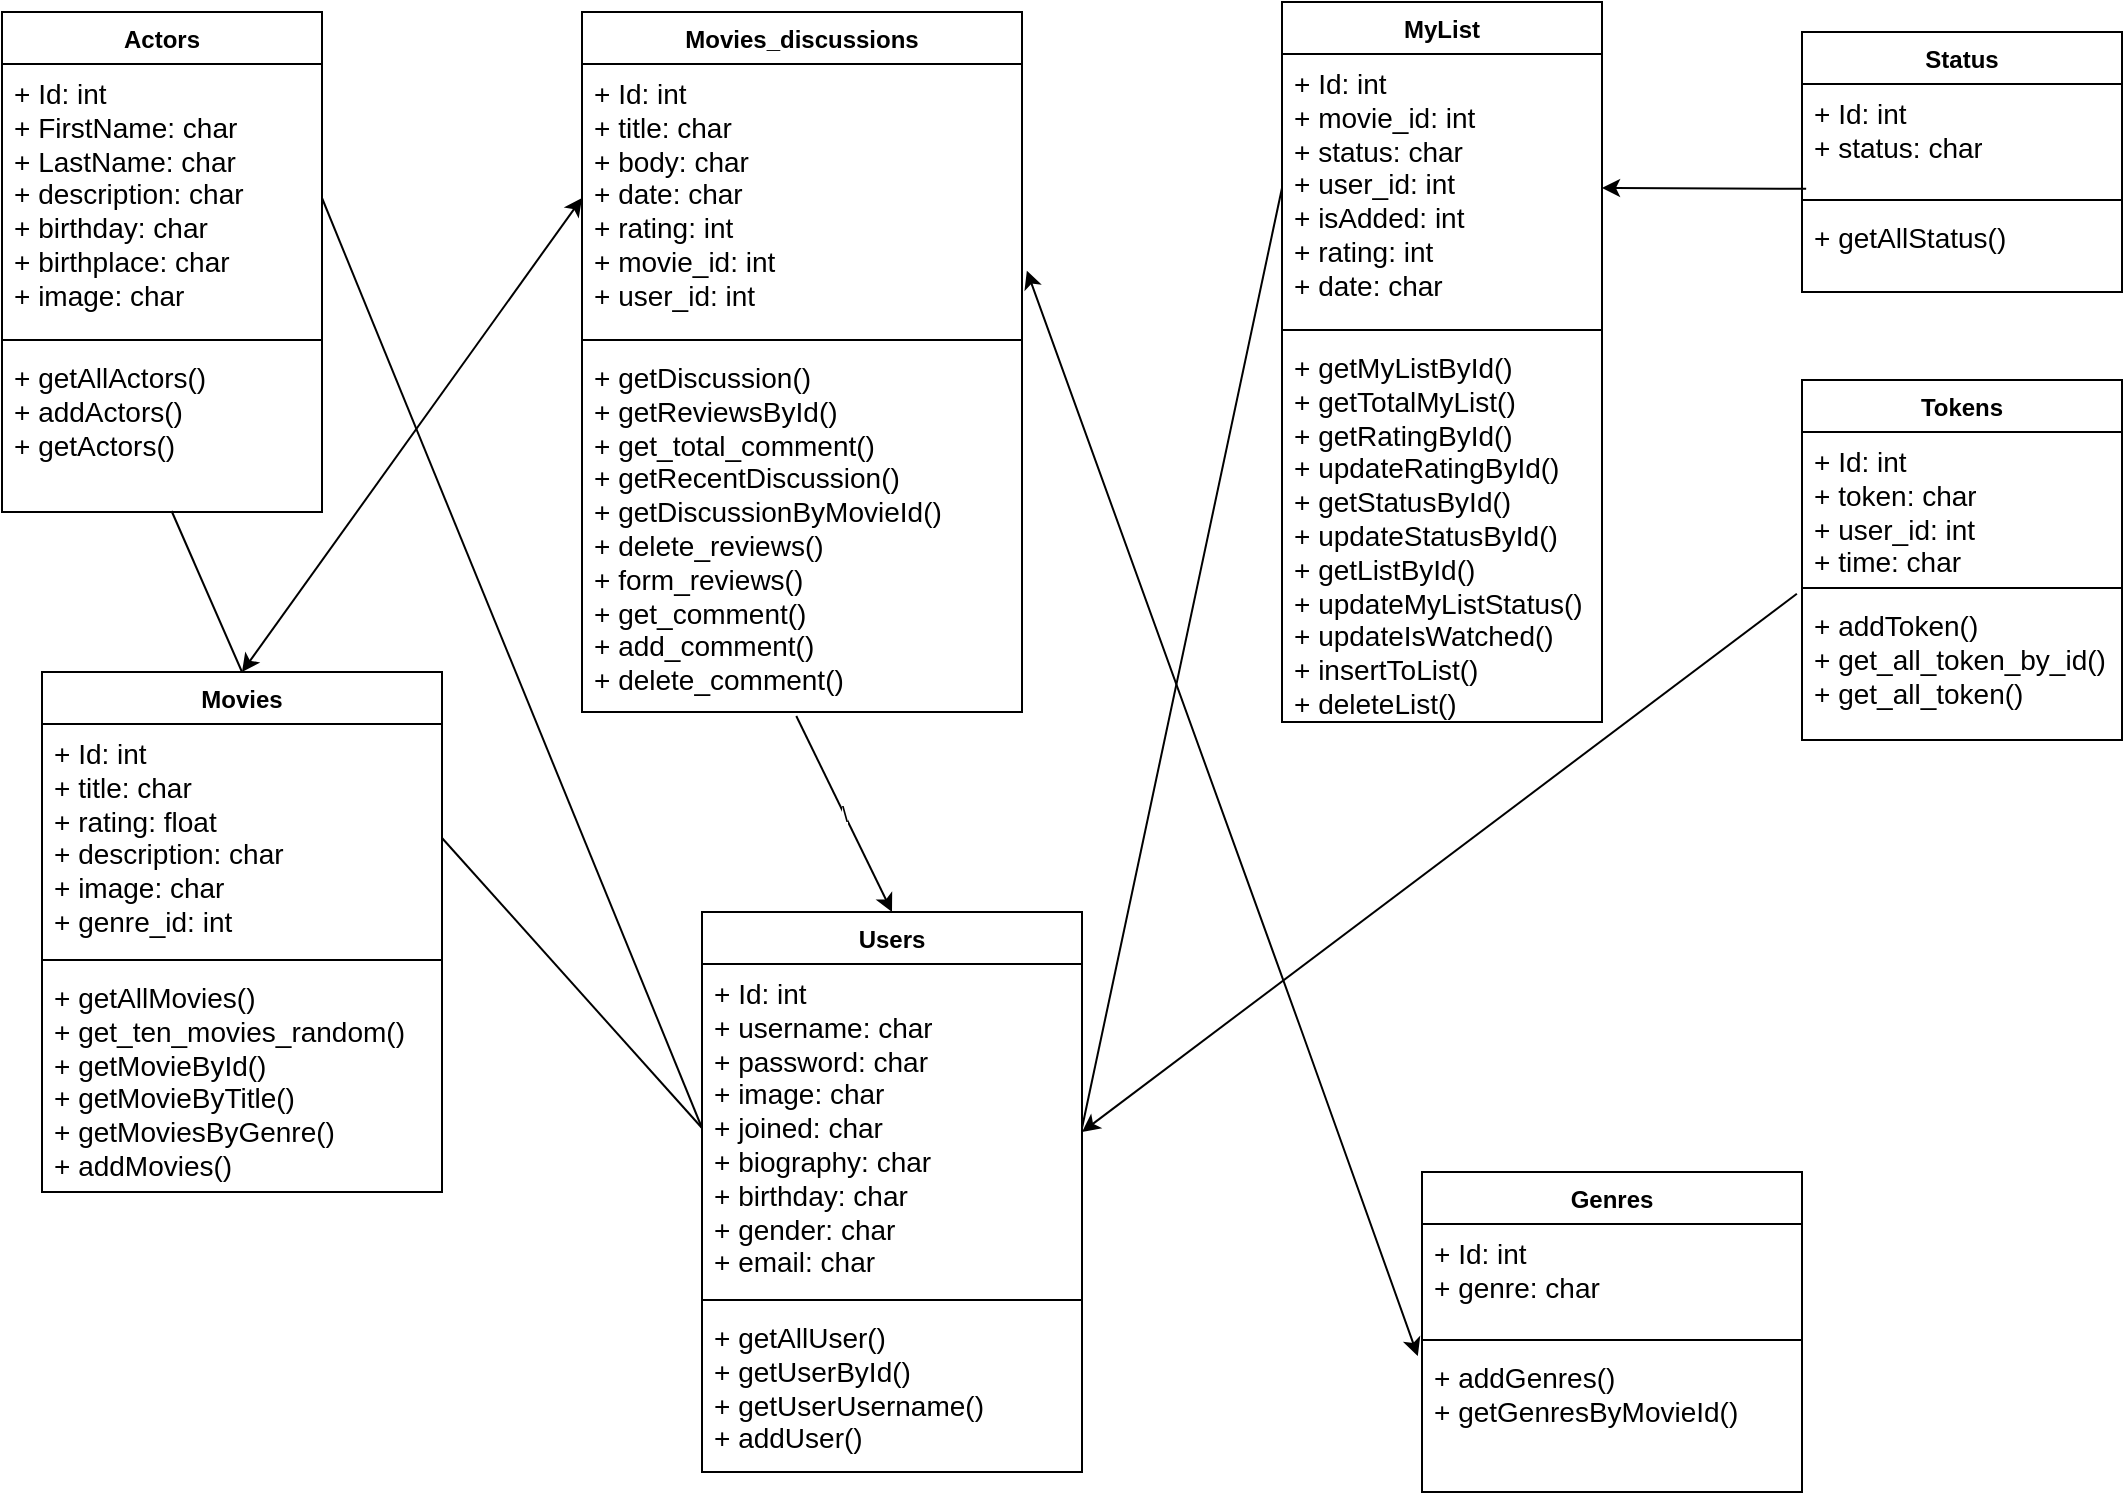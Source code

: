 <mxfile version="22.1.5" type="github">
  <diagram name="Page-1" id="U44AKlqPYRK6XK5reMsL">
    <mxGraphModel dx="1747" dy="1064" grid="1" gridSize="10" guides="1" tooltips="1" connect="1" arrows="1" fold="1" page="1" pageScale="1" pageWidth="1169" pageHeight="827" math="0" shadow="0">
      <root>
        <mxCell id="0" />
        <mxCell id="1" parent="0" />
        <mxCell id="mxG8LXYOKO1QrB_IOBUx-16" value="Actors" style="swimlane;fontStyle=1;align=center;verticalAlign=top;childLayout=stackLayout;horizontal=1;startSize=26;horizontalStack=0;resizeParent=1;resizeParentMax=0;resizeLast=0;collapsible=1;marginBottom=0;whiteSpace=wrap;html=1;" parent="1" vertex="1">
          <mxGeometry x="50" y="50" width="160" height="250" as="geometry" />
        </mxCell>
        <mxCell id="mxG8LXYOKO1QrB_IOBUx-17" value="&lt;font style=&quot;font-size: 14px;&quot;&gt;+ Id: int&lt;br&gt;+ FirstName: char&lt;br&gt;+ LastName: char&lt;br&gt;+ description: char&lt;br&gt;+ birthday: char&lt;br&gt;+ birthplace: char&lt;br&gt;+ image: char&lt;/font&gt;" style="text;strokeColor=none;fillColor=none;align=left;verticalAlign=top;spacingLeft=4;spacingRight=4;overflow=hidden;rotatable=0;points=[[0,0.5],[1,0.5]];portConstraint=eastwest;whiteSpace=wrap;html=1;" parent="mxG8LXYOKO1QrB_IOBUx-16" vertex="1">
          <mxGeometry y="26" width="160" height="134" as="geometry" />
        </mxCell>
        <mxCell id="mxG8LXYOKO1QrB_IOBUx-18" value="" style="line;strokeWidth=1;fillColor=none;align=left;verticalAlign=middle;spacingTop=-1;spacingLeft=3;spacingRight=3;rotatable=0;labelPosition=right;points=[];portConstraint=eastwest;strokeColor=inherit;" parent="mxG8LXYOKO1QrB_IOBUx-16" vertex="1">
          <mxGeometry y="160" width="160" height="8" as="geometry" />
        </mxCell>
        <mxCell id="mxG8LXYOKO1QrB_IOBUx-19" value="&lt;font style=&quot;font-size: 14px;&quot;&gt;+ getAllActors()&lt;br&gt;+ addActors()&lt;br&gt;+ getActors()&lt;br&gt;&lt;/font&gt;" style="text;strokeColor=none;fillColor=none;align=left;verticalAlign=top;spacingLeft=4;spacingRight=4;overflow=hidden;rotatable=0;points=[[0,0.5],[1,0.5]];portConstraint=eastwest;whiteSpace=wrap;html=1;" parent="mxG8LXYOKO1QrB_IOBUx-16" vertex="1">
          <mxGeometry y="168" width="160" height="82" as="geometry" />
        </mxCell>
        <mxCell id="mxG8LXYOKO1QrB_IOBUx-20" value="Movies_discussions" style="swimlane;fontStyle=1;align=center;verticalAlign=top;childLayout=stackLayout;horizontal=1;startSize=26;horizontalStack=0;resizeParent=1;resizeParentMax=0;resizeLast=0;collapsible=1;marginBottom=0;whiteSpace=wrap;html=1;" parent="1" vertex="1">
          <mxGeometry x="340" y="50" width="220" height="350" as="geometry" />
        </mxCell>
        <mxCell id="mxG8LXYOKO1QrB_IOBUx-21" value="&lt;font style=&quot;font-size: 14px;&quot;&gt;+ Id: int&lt;br&gt;+ title: char&lt;br&gt;+ body: char&lt;br&gt;+ date: char&lt;br&gt;+ rating: int&lt;br&gt;+ movie_id: int&lt;br&gt;+ user_id: int&lt;br&gt;&lt;/font&gt;" style="text;strokeColor=none;fillColor=none;align=left;verticalAlign=top;spacingLeft=4;spacingRight=4;overflow=hidden;rotatable=0;points=[[0,0.5],[1,0.5]];portConstraint=eastwest;whiteSpace=wrap;html=1;" parent="mxG8LXYOKO1QrB_IOBUx-20" vertex="1">
          <mxGeometry y="26" width="220" height="134" as="geometry" />
        </mxCell>
        <mxCell id="mxG8LXYOKO1QrB_IOBUx-22" value="" style="line;strokeWidth=1;fillColor=none;align=left;verticalAlign=middle;spacingTop=-1;spacingLeft=3;spacingRight=3;rotatable=0;labelPosition=right;points=[];portConstraint=eastwest;strokeColor=inherit;" parent="mxG8LXYOKO1QrB_IOBUx-20" vertex="1">
          <mxGeometry y="160" width="220" height="8" as="geometry" />
        </mxCell>
        <mxCell id="mxG8LXYOKO1QrB_IOBUx-23" value="&lt;font style=&quot;font-size: 14px;&quot;&gt;+ getDiscussion()&lt;br&gt;+ getReviewsById()&lt;br&gt;+ get_total_comment()&lt;br&gt;+ getRecentDiscussion()&lt;br&gt;+ getDiscussionByMovieId()&lt;br&gt;+ delete_reviews()&lt;br&gt;+ form_reviews()&lt;br&gt;+ get_comment()&lt;br&gt;+ add_comment()&lt;br&gt;+ delete_comment()&lt;br&gt;&lt;/font&gt;" style="text;strokeColor=none;fillColor=none;align=left;verticalAlign=top;spacingLeft=4;spacingRight=4;overflow=hidden;rotatable=0;points=[[0,0.5],[1,0.5]];portConstraint=eastwest;whiteSpace=wrap;html=1;" parent="mxG8LXYOKO1QrB_IOBUx-20" vertex="1">
          <mxGeometry y="168" width="220" height="182" as="geometry" />
        </mxCell>
        <mxCell id="mxG8LXYOKO1QrB_IOBUx-24" value="Movies" style="swimlane;fontStyle=1;align=center;verticalAlign=top;childLayout=stackLayout;horizontal=1;startSize=26;horizontalStack=0;resizeParent=1;resizeParentMax=0;resizeLast=0;collapsible=1;marginBottom=0;whiteSpace=wrap;html=1;" parent="1" vertex="1">
          <mxGeometry x="70" y="380" width="200" height="260" as="geometry" />
        </mxCell>
        <mxCell id="mxG8LXYOKO1QrB_IOBUx-25" value="&lt;font style=&quot;font-size: 14px;&quot;&gt;+ Id: int&lt;br&gt;+ title: char&lt;br&gt;+ rating: float&lt;br&gt;+ description: char&lt;br&gt;+ image: char&lt;br&gt;+ genre_id: int&lt;br&gt;&lt;/font&gt;" style="text;strokeColor=none;fillColor=none;align=left;verticalAlign=top;spacingLeft=4;spacingRight=4;overflow=hidden;rotatable=0;points=[[0,0.5],[1,0.5]];portConstraint=eastwest;whiteSpace=wrap;html=1;" parent="mxG8LXYOKO1QrB_IOBUx-24" vertex="1">
          <mxGeometry y="26" width="200" height="114" as="geometry" />
        </mxCell>
        <mxCell id="mxG8LXYOKO1QrB_IOBUx-26" value="" style="line;strokeWidth=1;fillColor=none;align=left;verticalAlign=middle;spacingTop=-1;spacingLeft=3;spacingRight=3;rotatable=0;labelPosition=right;points=[];portConstraint=eastwest;strokeColor=inherit;" parent="mxG8LXYOKO1QrB_IOBUx-24" vertex="1">
          <mxGeometry y="140" width="200" height="8" as="geometry" />
        </mxCell>
        <mxCell id="mxG8LXYOKO1QrB_IOBUx-27" value="&lt;font style=&quot;font-size: 14px;&quot;&gt;+ getAllMovies()&lt;br&gt;+ get_ten_movies_random()&lt;br&gt;+ getMovieById()&lt;br&gt;+ getMovieByTitle()&lt;br&gt;+ getMoviesByGenre()&lt;br&gt;+ addMovies()&lt;br&gt;&lt;/font&gt;" style="text;strokeColor=none;fillColor=none;align=left;verticalAlign=top;spacingLeft=4;spacingRight=4;overflow=hidden;rotatable=0;points=[[0,0.5],[1,0.5]];portConstraint=eastwest;whiteSpace=wrap;html=1;" parent="mxG8LXYOKO1QrB_IOBUx-24" vertex="1">
          <mxGeometry y="148" width="200" height="112" as="geometry" />
        </mxCell>
        <mxCell id="mxG8LXYOKO1QrB_IOBUx-28" value="MyList" style="swimlane;fontStyle=1;align=center;verticalAlign=top;childLayout=stackLayout;horizontal=1;startSize=26;horizontalStack=0;resizeParent=1;resizeParentMax=0;resizeLast=0;collapsible=1;marginBottom=0;whiteSpace=wrap;html=1;" parent="1" vertex="1">
          <mxGeometry x="690" y="45" width="160" height="360" as="geometry" />
        </mxCell>
        <mxCell id="mxG8LXYOKO1QrB_IOBUx-29" value="&lt;font style=&quot;font-size: 14px;&quot;&gt;+ Id: int&lt;br&gt;+ movie_id: int&lt;br&gt;+ status: char&lt;br&gt;+ user_id: int&lt;br&gt;+ isAdded: int&lt;br&gt;+ rating: int&lt;br&gt;+ date: char&lt;br&gt;&lt;/font&gt;" style="text;strokeColor=none;fillColor=none;align=left;verticalAlign=top;spacingLeft=4;spacingRight=4;overflow=hidden;rotatable=0;points=[[0,0.5],[1,0.5]];portConstraint=eastwest;whiteSpace=wrap;html=1;" parent="mxG8LXYOKO1QrB_IOBUx-28" vertex="1">
          <mxGeometry y="26" width="160" height="134" as="geometry" />
        </mxCell>
        <mxCell id="mxG8LXYOKO1QrB_IOBUx-30" value="" style="line;strokeWidth=1;fillColor=none;align=left;verticalAlign=middle;spacingTop=-1;spacingLeft=3;spacingRight=3;rotatable=0;labelPosition=right;points=[];portConstraint=eastwest;strokeColor=inherit;" parent="mxG8LXYOKO1QrB_IOBUx-28" vertex="1">
          <mxGeometry y="160" width="160" height="8" as="geometry" />
        </mxCell>
        <mxCell id="mxG8LXYOKO1QrB_IOBUx-31" value="&lt;font style=&quot;font-size: 14px;&quot;&gt;+ getMyListById()&lt;br&gt;+ getTotalMyList()&lt;br&gt;+ getRatingById()&lt;br&gt;+ updateRatingById()&lt;br&gt;+ getStatusById()&lt;br&gt;+ updateStatusById()&lt;br&gt;+ getListById()&lt;br&gt;+ updateMyListStatus()&lt;br&gt;+ updateIsWatched()&lt;br&gt;+ insertToList()&lt;br&gt;+ deleteList()&lt;br&gt;&lt;/font&gt;" style="text;strokeColor=none;fillColor=none;align=left;verticalAlign=top;spacingLeft=4;spacingRight=4;overflow=hidden;rotatable=0;points=[[0,0.5],[1,0.5]];portConstraint=eastwest;whiteSpace=wrap;html=1;" parent="mxG8LXYOKO1QrB_IOBUx-28" vertex="1">
          <mxGeometry y="168" width="160" height="192" as="geometry" />
        </mxCell>
        <mxCell id="mxG8LXYOKO1QrB_IOBUx-32" value="Status" style="swimlane;fontStyle=1;align=center;verticalAlign=top;childLayout=stackLayout;horizontal=1;startSize=26;horizontalStack=0;resizeParent=1;resizeParentMax=0;resizeLast=0;collapsible=1;marginBottom=0;whiteSpace=wrap;html=1;" parent="1" vertex="1">
          <mxGeometry x="950" y="60" width="160" height="130" as="geometry" />
        </mxCell>
        <mxCell id="mxG8LXYOKO1QrB_IOBUx-33" value="&lt;font style=&quot;font-size: 14px;&quot;&gt;+ Id: int&lt;br&gt;+ status: char&lt;br&gt;&lt;/font&gt;" style="text;strokeColor=none;fillColor=none;align=left;verticalAlign=top;spacingLeft=4;spacingRight=4;overflow=hidden;rotatable=0;points=[[0,0.5],[1,0.5]];portConstraint=eastwest;whiteSpace=wrap;html=1;" parent="mxG8LXYOKO1QrB_IOBUx-32" vertex="1">
          <mxGeometry y="26" width="160" height="54" as="geometry" />
        </mxCell>
        <mxCell id="mxG8LXYOKO1QrB_IOBUx-34" value="" style="line;strokeWidth=1;fillColor=none;align=left;verticalAlign=middle;spacingTop=-1;spacingLeft=3;spacingRight=3;rotatable=0;labelPosition=right;points=[];portConstraint=eastwest;strokeColor=inherit;" parent="mxG8LXYOKO1QrB_IOBUx-32" vertex="1">
          <mxGeometry y="80" width="160" height="8" as="geometry" />
        </mxCell>
        <mxCell id="mxG8LXYOKO1QrB_IOBUx-35" value="&lt;font style=&quot;font-size: 14px;&quot;&gt;+ getAllStatus()&lt;br&gt;&lt;/font&gt;" style="text;strokeColor=none;fillColor=none;align=left;verticalAlign=top;spacingLeft=4;spacingRight=4;overflow=hidden;rotatable=0;points=[[0,0.5],[1,0.5]];portConstraint=eastwest;whiteSpace=wrap;html=1;" parent="mxG8LXYOKO1QrB_IOBUx-32" vertex="1">
          <mxGeometry y="88" width="160" height="42" as="geometry" />
        </mxCell>
        <mxCell id="mxG8LXYOKO1QrB_IOBUx-36" value="Tokens" style="swimlane;fontStyle=1;align=center;verticalAlign=top;childLayout=stackLayout;horizontal=1;startSize=26;horizontalStack=0;resizeParent=1;resizeParentMax=0;resizeLast=0;collapsible=1;marginBottom=0;whiteSpace=wrap;html=1;" parent="1" vertex="1">
          <mxGeometry x="950" y="234" width="160" height="180" as="geometry" />
        </mxCell>
        <mxCell id="mxG8LXYOKO1QrB_IOBUx-37" value="&lt;font style=&quot;font-size: 14px;&quot;&gt;+ Id: int&lt;br&gt;+ token: char&lt;br&gt;+ user_id: int&lt;br&gt;+ time: char&lt;br&gt;&lt;/font&gt;" style="text;strokeColor=none;fillColor=none;align=left;verticalAlign=top;spacingLeft=4;spacingRight=4;overflow=hidden;rotatable=0;points=[[0,0.5],[1,0.5]];portConstraint=eastwest;whiteSpace=wrap;html=1;" parent="mxG8LXYOKO1QrB_IOBUx-36" vertex="1">
          <mxGeometry y="26" width="160" height="74" as="geometry" />
        </mxCell>
        <mxCell id="mxG8LXYOKO1QrB_IOBUx-38" value="" style="line;strokeWidth=1;fillColor=none;align=left;verticalAlign=middle;spacingTop=-1;spacingLeft=3;spacingRight=3;rotatable=0;labelPosition=right;points=[];portConstraint=eastwest;strokeColor=inherit;" parent="mxG8LXYOKO1QrB_IOBUx-36" vertex="1">
          <mxGeometry y="100" width="160" height="8" as="geometry" />
        </mxCell>
        <mxCell id="mxG8LXYOKO1QrB_IOBUx-39" value="&lt;font style=&quot;font-size: 14px;&quot;&gt;+ addToken()&lt;br&gt;+ get_all_token_by_id()&lt;br&gt;+ get_all_token()&lt;br&gt;&lt;/font&gt;" style="text;strokeColor=none;fillColor=none;align=left;verticalAlign=top;spacingLeft=4;spacingRight=4;overflow=hidden;rotatable=0;points=[[0,0.5],[1,0.5]];portConstraint=eastwest;whiteSpace=wrap;html=1;" parent="mxG8LXYOKO1QrB_IOBUx-36" vertex="1">
          <mxGeometry y="108" width="160" height="72" as="geometry" />
        </mxCell>
        <mxCell id="mxG8LXYOKO1QrB_IOBUx-40" value="Genres" style="swimlane;fontStyle=1;align=center;verticalAlign=top;childLayout=stackLayout;horizontal=1;startSize=26;horizontalStack=0;resizeParent=1;resizeParentMax=0;resizeLast=0;collapsible=1;marginBottom=0;whiteSpace=wrap;html=1;" parent="1" vertex="1">
          <mxGeometry x="760" y="630" width="190" height="160" as="geometry" />
        </mxCell>
        <mxCell id="mxG8LXYOKO1QrB_IOBUx-41" value="&lt;font style=&quot;font-size: 14px;&quot;&gt;+ Id: int&lt;br&gt;+ genre: char&lt;br&gt;&lt;/font&gt;" style="text;strokeColor=none;fillColor=none;align=left;verticalAlign=top;spacingLeft=4;spacingRight=4;overflow=hidden;rotatable=0;points=[[0,0.5],[1,0.5]];portConstraint=eastwest;whiteSpace=wrap;html=1;" parent="mxG8LXYOKO1QrB_IOBUx-40" vertex="1">
          <mxGeometry y="26" width="190" height="54" as="geometry" />
        </mxCell>
        <mxCell id="mxG8LXYOKO1QrB_IOBUx-42" value="" style="line;strokeWidth=1;fillColor=none;align=left;verticalAlign=middle;spacingTop=-1;spacingLeft=3;spacingRight=3;rotatable=0;labelPosition=right;points=[];portConstraint=eastwest;strokeColor=inherit;" parent="mxG8LXYOKO1QrB_IOBUx-40" vertex="1">
          <mxGeometry y="80" width="190" height="8" as="geometry" />
        </mxCell>
        <mxCell id="mxG8LXYOKO1QrB_IOBUx-43" value="&lt;font style=&quot;font-size: 14px;&quot;&gt;+ addGenres()&lt;br&gt;+ getGenresByMovieId()&lt;br&gt;&lt;/font&gt;" style="text;strokeColor=none;fillColor=none;align=left;verticalAlign=top;spacingLeft=4;spacingRight=4;overflow=hidden;rotatable=0;points=[[0,0.5],[1,0.5]];portConstraint=eastwest;whiteSpace=wrap;html=1;" parent="mxG8LXYOKO1QrB_IOBUx-40" vertex="1">
          <mxGeometry y="88" width="190" height="72" as="geometry" />
        </mxCell>
        <mxCell id="mxG8LXYOKO1QrB_IOBUx-44" value="Users" style="swimlane;fontStyle=1;align=center;verticalAlign=top;childLayout=stackLayout;horizontal=1;startSize=26;horizontalStack=0;resizeParent=1;resizeParentMax=0;resizeLast=0;collapsible=1;marginBottom=0;whiteSpace=wrap;html=1;" parent="1" vertex="1">
          <mxGeometry x="400" y="500" width="190" height="280" as="geometry" />
        </mxCell>
        <mxCell id="mxG8LXYOKO1QrB_IOBUx-45" value="&lt;font style=&quot;font-size: 14px;&quot;&gt;+ Id: int&lt;br&gt;+ username: char&lt;br&gt;+ password: char&lt;br&gt;+ image: char&lt;br&gt;+ joined: char&lt;br&gt;+ biography: char&lt;br&gt;+ birthday: char&lt;br&gt;+ gender: char&lt;br&gt;+ email: char&lt;br&gt;&lt;/font&gt;" style="text;strokeColor=none;fillColor=none;align=left;verticalAlign=top;spacingLeft=4;spacingRight=4;overflow=hidden;rotatable=0;points=[[0,0.5],[1,0.5]];portConstraint=eastwest;whiteSpace=wrap;html=1;" parent="mxG8LXYOKO1QrB_IOBUx-44" vertex="1">
          <mxGeometry y="26" width="190" height="164" as="geometry" />
        </mxCell>
        <mxCell id="mxG8LXYOKO1QrB_IOBUx-46" value="" style="line;strokeWidth=1;fillColor=none;align=left;verticalAlign=middle;spacingTop=-1;spacingLeft=3;spacingRight=3;rotatable=0;labelPosition=right;points=[];portConstraint=eastwest;strokeColor=inherit;" parent="mxG8LXYOKO1QrB_IOBUx-44" vertex="1">
          <mxGeometry y="190" width="190" height="8" as="geometry" />
        </mxCell>
        <mxCell id="mxG8LXYOKO1QrB_IOBUx-47" value="&lt;font style=&quot;font-size: 14px;&quot;&gt;+ getAllUser()&lt;br&gt;+ getUserById()&lt;br&gt;+ getUserUsername()&lt;br&gt;+ addUser()&lt;br&gt;&lt;/font&gt;" style="text;strokeColor=none;fillColor=none;align=left;verticalAlign=top;spacingLeft=4;spacingRight=4;overflow=hidden;rotatable=0;points=[[0,0.5],[1,0.5]];portConstraint=eastwest;whiteSpace=wrap;html=1;" parent="mxG8LXYOKO1QrB_IOBUx-44" vertex="1">
          <mxGeometry y="198" width="190" height="82" as="geometry" />
        </mxCell>
        <mxCell id="mxG8LXYOKO1QrB_IOBUx-48" value="" style="endArrow=none;html=1;rounded=0;entryX=0;entryY=0.5;entryDx=0;entryDy=0;exitX=1;exitY=0.5;exitDx=0;exitDy=0;" parent="1" source="mxG8LXYOKO1QrB_IOBUx-25" target="mxG8LXYOKO1QrB_IOBUx-45" edge="1">
          <mxGeometry width="50" height="50" relative="1" as="geometry">
            <mxPoint x="330" y="520" as="sourcePoint" />
            <mxPoint x="380" y="470" as="targetPoint" />
          </mxGeometry>
        </mxCell>
        <mxCell id="mxG8LXYOKO1QrB_IOBUx-49" value="" style="endArrow=none;html=1;rounded=0;exitX=0.5;exitY=0;exitDx=0;exitDy=0;entryX=0.53;entryY=0.994;entryDx=0;entryDy=0;entryPerimeter=0;" parent="1" source="mxG8LXYOKO1QrB_IOBUx-24" target="mxG8LXYOKO1QrB_IOBUx-19" edge="1">
          <mxGeometry width="50" height="50" relative="1" as="geometry">
            <mxPoint x="240" y="330" as="sourcePoint" />
            <mxPoint x="290" y="280" as="targetPoint" />
          </mxGeometry>
        </mxCell>
        <mxCell id="mxG8LXYOKO1QrB_IOBUx-50" value="" style="endArrow=none;html=1;rounded=0;entryX=1;entryY=0.5;entryDx=0;entryDy=0;exitX=0;exitY=0.5;exitDx=0;exitDy=0;" parent="1" source="mxG8LXYOKO1QrB_IOBUx-45" target="mxG8LXYOKO1QrB_IOBUx-17" edge="1">
          <mxGeometry width="50" height="50" relative="1" as="geometry">
            <mxPoint x="530" y="330" as="sourcePoint" />
            <mxPoint x="580" y="280" as="targetPoint" />
          </mxGeometry>
        </mxCell>
        <mxCell id="mxG8LXYOKO1QrB_IOBUx-53" value="" style="endArrow=none;html=1;rounded=0;entryX=0;entryY=0.5;entryDx=0;entryDy=0;exitX=1;exitY=0.5;exitDx=0;exitDy=0;" parent="1" source="mxG8LXYOKO1QrB_IOBUx-45" target="mxG8LXYOKO1QrB_IOBUx-29" edge="1">
          <mxGeometry width="50" height="50" relative="1" as="geometry">
            <mxPoint x="680" y="400" as="sourcePoint" />
            <mxPoint x="730" y="350" as="targetPoint" />
          </mxGeometry>
        </mxCell>
        <mxCell id="mxG8LXYOKO1QrB_IOBUx-54" value="\" style="endArrow=classic;html=1;rounded=0;entryX=0.5;entryY=0;entryDx=0;entryDy=0;exitX=0.487;exitY=1.011;exitDx=0;exitDy=0;exitPerimeter=0;" parent="1" source="mxG8LXYOKO1QrB_IOBUx-23" target="mxG8LXYOKO1QrB_IOBUx-44" edge="1">
          <mxGeometry width="50" height="50" relative="1" as="geometry">
            <mxPoint x="630" y="390" as="sourcePoint" />
            <mxPoint x="680" y="340" as="targetPoint" />
          </mxGeometry>
        </mxCell>
        <mxCell id="_0qQObHDbAVQOCJowUGy-1" value="" style="endArrow=classic;startArrow=classic;html=1;rounded=0;exitX=1.011;exitY=0.771;exitDx=0;exitDy=0;exitPerimeter=0;entryX=-0.011;entryY=0.056;entryDx=0;entryDy=0;entryPerimeter=0;" edge="1" parent="1" source="mxG8LXYOKO1QrB_IOBUx-21" target="mxG8LXYOKO1QrB_IOBUx-43">
          <mxGeometry width="50" height="50" relative="1" as="geometry">
            <mxPoint x="610" y="280" as="sourcePoint" />
            <mxPoint x="660" y="230" as="targetPoint" />
            <Array as="points">
              <mxPoint x="700" y="560" />
            </Array>
          </mxGeometry>
        </mxCell>
        <mxCell id="_0qQObHDbAVQOCJowUGy-2" value="" style="endArrow=classic;html=1;rounded=0;entryX=1;entryY=0.5;entryDx=0;entryDy=0;exitX=0.013;exitY=0.971;exitDx=0;exitDy=0;exitPerimeter=0;" edge="1" parent="1" source="mxG8LXYOKO1QrB_IOBUx-33" target="mxG8LXYOKO1QrB_IOBUx-29">
          <mxGeometry width="50" height="50" relative="1" as="geometry">
            <mxPoint x="910" y="210" as="sourcePoint" />
            <mxPoint x="960" y="160" as="targetPoint" />
          </mxGeometry>
        </mxCell>
        <mxCell id="_0qQObHDbAVQOCJowUGy-3" value="" style="endArrow=classic;html=1;rounded=0;exitX=-0.016;exitY=-0.016;exitDx=0;exitDy=0;exitPerimeter=0;" edge="1" parent="1" source="mxG8LXYOKO1QrB_IOBUx-39">
          <mxGeometry width="50" height="50" relative="1" as="geometry">
            <mxPoint x="720" y="520" as="sourcePoint" />
            <mxPoint x="590" y="610" as="targetPoint" />
          </mxGeometry>
        </mxCell>
        <mxCell id="_0qQObHDbAVQOCJowUGy-4" value="" style="endArrow=classic;startArrow=classic;html=1;rounded=0;entryX=0;entryY=0.5;entryDx=0;entryDy=0;exitX=0.5;exitY=0;exitDx=0;exitDy=0;" edge="1" parent="1" source="mxG8LXYOKO1QrB_IOBUx-24" target="mxG8LXYOKO1QrB_IOBUx-21">
          <mxGeometry width="50" height="50" relative="1" as="geometry">
            <mxPoint x="240" y="290" as="sourcePoint" />
            <mxPoint x="290" y="240" as="targetPoint" />
          </mxGeometry>
        </mxCell>
      </root>
    </mxGraphModel>
  </diagram>
</mxfile>
